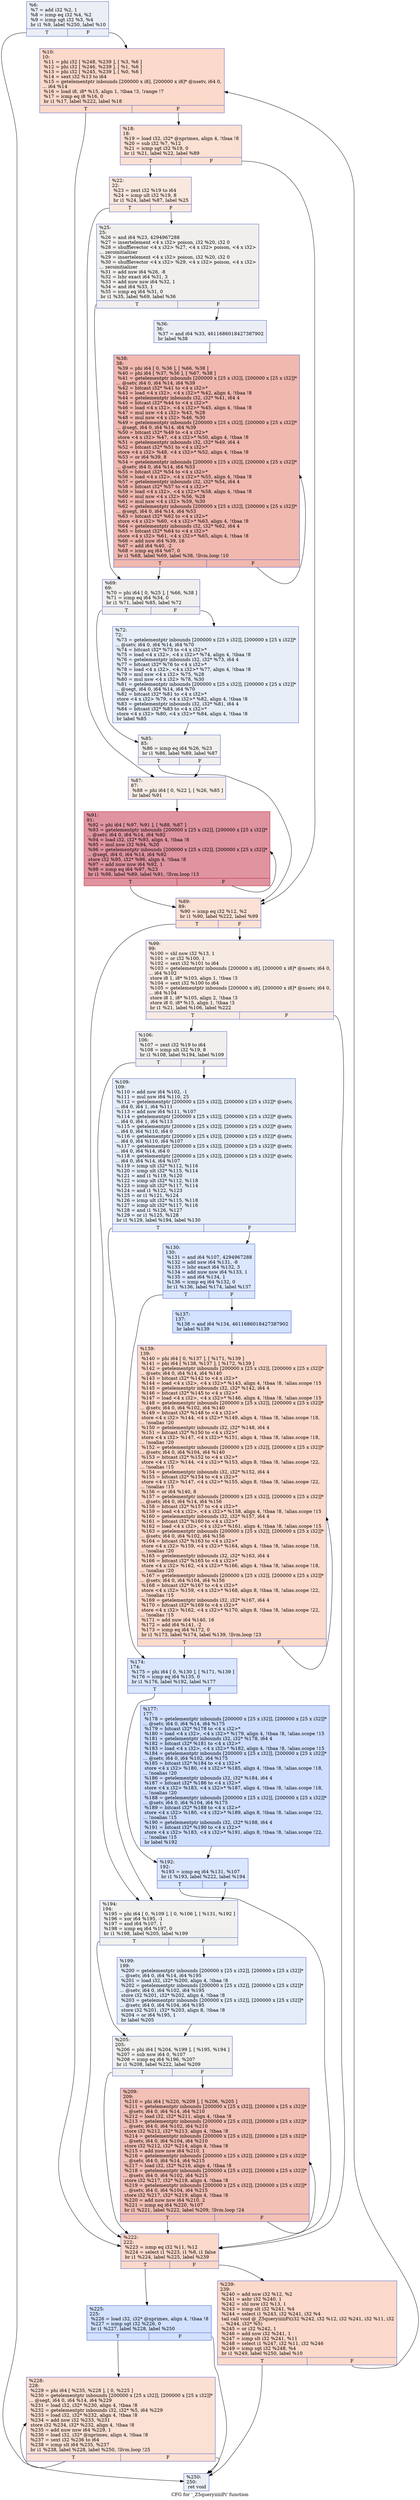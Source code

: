 digraph "CFG for '_Z5queryiiiiiPi' function" {
	label="CFG for '_Z5queryiiiiiPi' function";

	Node0x55e00fbdc600 [shape=record,color="#3d50c3ff", style=filled, fillcolor="#d1dae970",label="{%6:\l  %7 = add i32 %2, 1\l  %8 = icmp eq i32 %4, %2\l  %9 = icmp sgt i32 %3, %4\l  br i1 %9, label %250, label %10\l|{<s0>T|<s1>F}}"];
	Node0x55e00fbdc600:s0 -> Node0x55e00fbdc080;
	Node0x55e00fbdc600:s1 -> Node0x55e00fbe2a70;
	Node0x55e00fbe2a70 [shape=record,color="#3d50c3ff", style=filled, fillcolor="#f7a88970",label="{%10:\l10:                                               \l  %11 = phi i32 [ %248, %239 ], [ %3, %6 ]\l  %12 = phi i32 [ %246, %239 ], [ %1, %6 ]\l  %13 = phi i32 [ %245, %239 ], [ %0, %6 ]\l  %14 = sext i32 %13 to i64\l  %15 = getelementptr inbounds [200000 x i8], [200000 x i8]* @nsetv, i64 0,\l... i64 %14\l  %16 = load i8, i8* %15, align 1, !tbaa !3, !range !7\l  %17 = icmp eq i8 %16, 0\l  br i1 %17, label %222, label %18\l|{<s0>T|<s1>F}}"];
	Node0x55e00fbe2a70:s0 -> Node0x55e00fbd8020;
	Node0x55e00fbe2a70:s1 -> Node0x55e00fbd80b0;
	Node0x55e00fbd80b0 [shape=record,color="#3d50c3ff", style=filled, fillcolor="#f7b99e70",label="{%18:\l18:                                               \l  %19 = load i32, i32* @nprimes, align 4, !tbaa !8\l  %20 = sub i32 %7, %12\l  %21 = icmp sgt i32 %19, 0\l  br i1 %21, label %22, label %89\l|{<s0>T|<s1>F}}"];
	Node0x55e00fbd80b0:s0 -> Node0x55e00fbd8380;
	Node0x55e00fbd80b0:s1 -> Node0x55e00fbd83d0;
	Node0x55e00fbd8380 [shape=record,color="#3d50c3ff", style=filled, fillcolor="#f2cab570",label="{%22:\l22:                                               \l  %23 = zext i32 %19 to i64\l  %24 = icmp ult i32 %19, 8\l  br i1 %24, label %87, label %25\l|{<s0>T|<s1>F}}"];
	Node0x55e00fbd8380:s0 -> Node0x55e00fbd6350;
	Node0x55e00fbd8380:s1 -> Node0x55e00fbd63a0;
	Node0x55e00fbd63a0 [shape=record,color="#3d50c3ff", style=filled, fillcolor="#e0dbd870",label="{%25:\l25:                                               \l  %26 = and i64 %23, 4294967288\l  %27 = insertelement \<4 x i32\> poison, i32 %20, i32 0\l  %28 = shufflevector \<4 x i32\> %27, \<4 x i32\> poison, \<4 x i32\>\l... zeroinitializer\l  %29 = insertelement \<4 x i32\> poison, i32 %20, i32 0\l  %30 = shufflevector \<4 x i32\> %29, \<4 x i32\> poison, \<4 x i32\>\l... zeroinitializer\l  %31 = add nsw i64 %26, -8\l  %32 = lshr exact i64 %31, 3\l  %33 = add nuw nsw i64 %32, 1\l  %34 = and i64 %33, 1\l  %35 = icmp eq i64 %31, 0\l  br i1 %35, label %69, label %36\l|{<s0>T|<s1>F}}"];
	Node0x55e00fbd63a0:s0 -> Node0x55e00fbd6b00;
	Node0x55e00fbd63a0:s1 -> Node0x55e00fbd6b50;
	Node0x55e00fbd6b50 [shape=record,color="#3d50c3ff", style=filled, fillcolor="#d1dae970",label="{%36:\l36:                                               \l  %37 = and i64 %33, 4611686018427387902\l  br label %38\l}"];
	Node0x55e00fbd6b50 -> Node0x55e00fbd6d20;
	Node0x55e00fbd6d20 [shape=record,color="#3d50c3ff", style=filled, fillcolor="#dc5d4a70",label="{%38:\l38:                                               \l  %39 = phi i64 [ 0, %36 ], [ %66, %38 ]\l  %40 = phi i64 [ %37, %36 ], [ %67, %38 ]\l  %41 = getelementptr inbounds [200000 x [25 x i32]], [200000 x [25 x i32]]*\l... @setv, i64 0, i64 %14, i64 %39\l  %42 = bitcast i32* %41 to \<4 x i32\>*\l  %43 = load \<4 x i32\>, \<4 x i32\>* %42, align 4, !tbaa !8\l  %44 = getelementptr inbounds i32, i32* %41, i64 4\l  %45 = bitcast i32* %44 to \<4 x i32\>*\l  %46 = load \<4 x i32\>, \<4 x i32\>* %45, align 4, !tbaa !8\l  %47 = mul nsw \<4 x i32\> %43, %28\l  %48 = mul nsw \<4 x i32\> %46, %30\l  %49 = getelementptr inbounds [200000 x [25 x i32]], [200000 x [25 x i32]]*\l... @segt, i64 0, i64 %14, i64 %39\l  %50 = bitcast i32* %49 to \<4 x i32\>*\l  store \<4 x i32\> %47, \<4 x i32\>* %50, align 4, !tbaa !8\l  %51 = getelementptr inbounds i32, i32* %49, i64 4\l  %52 = bitcast i32* %51 to \<4 x i32\>*\l  store \<4 x i32\> %48, \<4 x i32\>* %52, align 4, !tbaa !8\l  %53 = or i64 %39, 8\l  %54 = getelementptr inbounds [200000 x [25 x i32]], [200000 x [25 x i32]]*\l... @setv, i64 0, i64 %14, i64 %53\l  %55 = bitcast i32* %54 to \<4 x i32\>*\l  %56 = load \<4 x i32\>, \<4 x i32\>* %55, align 4, !tbaa !8\l  %57 = getelementptr inbounds i32, i32* %54, i64 4\l  %58 = bitcast i32* %57 to \<4 x i32\>*\l  %59 = load \<4 x i32\>, \<4 x i32\>* %58, align 4, !tbaa !8\l  %60 = mul nsw \<4 x i32\> %56, %28\l  %61 = mul nsw \<4 x i32\> %59, %30\l  %62 = getelementptr inbounds [200000 x [25 x i32]], [200000 x [25 x i32]]*\l... @segt, i64 0, i64 %14, i64 %53\l  %63 = bitcast i32* %62 to \<4 x i32\>*\l  store \<4 x i32\> %60, \<4 x i32\>* %63, align 4, !tbaa !8\l  %64 = getelementptr inbounds i32, i32* %62, i64 4\l  %65 = bitcast i32* %64 to \<4 x i32\>*\l  store \<4 x i32\> %61, \<4 x i32\>* %65, align 4, !tbaa !8\l  %66 = add nuw i64 %39, 16\l  %67 = add i64 %40, -2\l  %68 = icmp eq i64 %67, 0\l  br i1 %68, label %69, label %38, !llvm.loop !10\l|{<s0>T|<s1>F}}"];
	Node0x55e00fbd6d20:s0 -> Node0x55e00fbd6b00;
	Node0x55e00fbd6d20:s1 -> Node0x55e00fbd6d20;
	Node0x55e00fbd6b00 [shape=record,color="#3d50c3ff", style=filled, fillcolor="#e0dbd870",label="{%69:\l69:                                               \l  %70 = phi i64 [ 0, %25 ], [ %66, %38 ]\l  %71 = icmp eq i64 %34, 0\l  br i1 %71, label %85, label %72\l|{<s0>T|<s1>F}}"];
	Node0x55e00fbd6b00:s0 -> Node0x55e00fbe75f0;
	Node0x55e00fbd6b00:s1 -> Node0x55e00fbe7640;
	Node0x55e00fbe7640 [shape=record,color="#3d50c3ff", style=filled, fillcolor="#cbd8ee70",label="{%72:\l72:                                               \l  %73 = getelementptr inbounds [200000 x [25 x i32]], [200000 x [25 x i32]]*\l... @setv, i64 0, i64 %14, i64 %70\l  %74 = bitcast i32* %73 to \<4 x i32\>*\l  %75 = load \<4 x i32\>, \<4 x i32\>* %74, align 4, !tbaa !8\l  %76 = getelementptr inbounds i32, i32* %73, i64 4\l  %77 = bitcast i32* %76 to \<4 x i32\>*\l  %78 = load \<4 x i32\>, \<4 x i32\>* %77, align 4, !tbaa !8\l  %79 = mul nsw \<4 x i32\> %75, %28\l  %80 = mul nsw \<4 x i32\> %78, %30\l  %81 = getelementptr inbounds [200000 x [25 x i32]], [200000 x [25 x i32]]*\l... @segt, i64 0, i64 %14, i64 %70\l  %82 = bitcast i32* %81 to \<4 x i32\>*\l  store \<4 x i32\> %79, \<4 x i32\>* %82, align 4, !tbaa !8\l  %83 = getelementptr inbounds i32, i32* %81, i64 4\l  %84 = bitcast i32* %83 to \<4 x i32\>*\l  store \<4 x i32\> %80, \<4 x i32\>* %84, align 4, !tbaa !8\l  br label %85\l}"];
	Node0x55e00fbe7640 -> Node0x55e00fbe75f0;
	Node0x55e00fbe75f0 [shape=record,color="#3d50c3ff", style=filled, fillcolor="#e0dbd870",label="{%85:\l85:                                               \l  %86 = icmp eq i64 %26, %23\l  br i1 %86, label %89, label %87\l|{<s0>T|<s1>F}}"];
	Node0x55e00fbe75f0:s0 -> Node0x55e00fbd83d0;
	Node0x55e00fbe75f0:s1 -> Node0x55e00fbd6350;
	Node0x55e00fbd6350 [shape=record,color="#3d50c3ff", style=filled, fillcolor="#ecd3c570",label="{%87:\l87:                                               \l  %88 = phi i64 [ 0, %22 ], [ %26, %85 ]\l  br label %91\l}"];
	Node0x55e00fbd6350 -> Node0x55e00fbe81c0;
	Node0x55e00fbd83d0 [shape=record,color="#3d50c3ff", style=filled, fillcolor="#f7b99e70",label="{%89:\l89:                                               \l  %90 = icmp eq i32 %12, %2\l  br i1 %90, label %222, label %99\l|{<s0>T|<s1>F}}"];
	Node0x55e00fbd83d0:s0 -> Node0x55e00fbd8020;
	Node0x55e00fbd83d0:s1 -> Node0x55e00fbe8310;
	Node0x55e00fbe81c0 [shape=record,color="#b70d28ff", style=filled, fillcolor="#b70d2870",label="{%91:\l91:                                               \l  %92 = phi i64 [ %97, %91 ], [ %88, %87 ]\l  %93 = getelementptr inbounds [200000 x [25 x i32]], [200000 x [25 x i32]]*\l... @setv, i64 0, i64 %14, i64 %92\l  %94 = load i32, i32* %93, align 4, !tbaa !8\l  %95 = mul nsw i32 %94, %20\l  %96 = getelementptr inbounds [200000 x [25 x i32]], [200000 x [25 x i32]]*\l... @segt, i64 0, i64 %14, i64 %92\l  store i32 %95, i32* %96, align 4, !tbaa !8\l  %97 = add nuw nsw i64 %92, 1\l  %98 = icmp eq i64 %97, %23\l  br i1 %98, label %89, label %91, !llvm.loop !13\l|{<s0>T|<s1>F}}"];
	Node0x55e00fbe81c0:s0 -> Node0x55e00fbd83d0;
	Node0x55e00fbe81c0:s1 -> Node0x55e00fbe81c0;
	Node0x55e00fbe8310 [shape=record,color="#3d50c3ff", style=filled, fillcolor="#eed0c070",label="{%99:\l99:                                               \l  %100 = shl nsw i32 %13, 1\l  %101 = or i32 %100, 1\l  %102 = sext i32 %101 to i64\l  %103 = getelementptr inbounds [200000 x i8], [200000 x i8]* @nsetv, i64 0,\l... i64 %102\l  store i8 1, i8* %103, align 1, !tbaa !3\l  %104 = sext i32 %100 to i64\l  %105 = getelementptr inbounds [200000 x i8], [200000 x i8]* @nsetv, i64 0,\l... i64 %104\l  store i8 1, i8* %105, align 2, !tbaa !3\l  store i8 0, i8* %15, align 1, !tbaa !3\l  br i1 %21, label %106, label %222\l|{<s0>T|<s1>F}}"];
	Node0x55e00fbe8310:s0 -> Node0x55e00fbe6230;
	Node0x55e00fbe8310:s1 -> Node0x55e00fbd8020;
	Node0x55e00fbe6230 [shape=record,color="#3d50c3ff", style=filled, fillcolor="#e0dbd870",label="{%106:\l106:                                              \l  %107 = zext i32 %19 to i64\l  %108 = icmp ult i32 %19, 8\l  br i1 %108, label %194, label %109\l|{<s0>T|<s1>F}}"];
	Node0x55e00fbe6230:s0 -> Node0x55e00fbe6430;
	Node0x55e00fbe6230:s1 -> Node0x55e00fbe9e20;
	Node0x55e00fbe9e20 [shape=record,color="#3d50c3ff", style=filled, fillcolor="#cbd8ee70",label="{%109:\l109:                                              \l  %110 = add nsw i64 %102, -1\l  %111 = mul nsw i64 %110, 25\l  %112 = getelementptr [200000 x [25 x i32]], [200000 x [25 x i32]]* @setv,\l... i64 0, i64 1, i64 %111\l  %113 = add nsw i64 %111, %107\l  %114 = getelementptr [200000 x [25 x i32]], [200000 x [25 x i32]]* @setv,\l... i64 0, i64 1, i64 %113\l  %115 = getelementptr [200000 x [25 x i32]], [200000 x [25 x i32]]* @setv,\l... i64 0, i64 %110, i64 0\l  %116 = getelementptr [200000 x [25 x i32]], [200000 x [25 x i32]]* @setv,\l... i64 0, i64 %110, i64 %107\l  %117 = getelementptr [200000 x [25 x i32]], [200000 x [25 x i32]]* @setv,\l... i64 0, i64 %14, i64 0\l  %118 = getelementptr [200000 x [25 x i32]], [200000 x [25 x i32]]* @setv,\l... i64 0, i64 %14, i64 %107\l  %119 = icmp ult i32* %112, %116\l  %120 = icmp ult i32* %115, %114\l  %121 = and i1 %119, %120\l  %122 = icmp ult i32* %112, %118\l  %123 = icmp ult i32* %117, %114\l  %124 = and i1 %122, %123\l  %125 = or i1 %121, %124\l  %126 = icmp ult i32* %115, %118\l  %127 = icmp ult i32* %117, %116\l  %128 = and i1 %126, %127\l  %129 = or i1 %125, %128\l  br i1 %129, label %194, label %130\l|{<s0>T|<s1>F}}"];
	Node0x55e00fbe9e20:s0 -> Node0x55e00fbe6430;
	Node0x55e00fbe9e20:s1 -> Node0x55e00fbeb450;
	Node0x55e00fbeb450 [shape=record,color="#3d50c3ff", style=filled, fillcolor="#aec9fc70",label="{%130:\l130:                                              \l  %131 = and i64 %107, 4294967288\l  %132 = add nsw i64 %131, -8\l  %133 = lshr exact i64 %132, 3\l  %134 = add nuw nsw i64 %133, 1\l  %135 = and i64 %134, 1\l  %136 = icmp eq i64 %132, 0\l  br i1 %136, label %174, label %137\l|{<s0>T|<s1>F}}"];
	Node0x55e00fbeb450:s0 -> Node0x55e00fbeb8b0;
	Node0x55e00fbeb450:s1 -> Node0x55e00fbeb900;
	Node0x55e00fbeb900 [shape=record,color="#3d50c3ff", style=filled, fillcolor="#9abbff70",label="{%137:\l137:                                              \l  %138 = and i64 %134, 4611686018427387902\l  br label %139\l}"];
	Node0x55e00fbeb900 -> Node0x55e00fbebab0;
	Node0x55e00fbebab0 [shape=record,color="#3d50c3ff", style=filled, fillcolor="#f7a88970",label="{%139:\l139:                                              \l  %140 = phi i64 [ 0, %137 ], [ %171, %139 ]\l  %141 = phi i64 [ %138, %137 ], [ %172, %139 ]\l  %142 = getelementptr inbounds [200000 x [25 x i32]], [200000 x [25 x i32]]*\l... @setv, i64 0, i64 %14, i64 %140\l  %143 = bitcast i32* %142 to \<4 x i32\>*\l  %144 = load \<4 x i32\>, \<4 x i32\>* %143, align 4, !tbaa !8, !alias.scope !15\l  %145 = getelementptr inbounds i32, i32* %142, i64 4\l  %146 = bitcast i32* %145 to \<4 x i32\>*\l  %147 = load \<4 x i32\>, \<4 x i32\>* %146, align 4, !tbaa !8, !alias.scope !15\l  %148 = getelementptr inbounds [200000 x [25 x i32]], [200000 x [25 x i32]]*\l... @setv, i64 0, i64 %102, i64 %140\l  %149 = bitcast i32* %148 to \<4 x i32\>*\l  store \<4 x i32\> %144, \<4 x i32\>* %149, align 4, !tbaa !8, !alias.scope !18,\l... !noalias !20\l  %150 = getelementptr inbounds i32, i32* %148, i64 4\l  %151 = bitcast i32* %150 to \<4 x i32\>*\l  store \<4 x i32\> %147, \<4 x i32\>* %151, align 4, !tbaa !8, !alias.scope !18,\l... !noalias !20\l  %152 = getelementptr inbounds [200000 x [25 x i32]], [200000 x [25 x i32]]*\l... @setv, i64 0, i64 %104, i64 %140\l  %153 = bitcast i32* %152 to \<4 x i32\>*\l  store \<4 x i32\> %144, \<4 x i32\>* %153, align 8, !tbaa !8, !alias.scope !22,\l... !noalias !15\l  %154 = getelementptr inbounds i32, i32* %152, i64 4\l  %155 = bitcast i32* %154 to \<4 x i32\>*\l  store \<4 x i32\> %147, \<4 x i32\>* %155, align 8, !tbaa !8, !alias.scope !22,\l... !noalias !15\l  %156 = or i64 %140, 8\l  %157 = getelementptr inbounds [200000 x [25 x i32]], [200000 x [25 x i32]]*\l... @setv, i64 0, i64 %14, i64 %156\l  %158 = bitcast i32* %157 to \<4 x i32\>*\l  %159 = load \<4 x i32\>, \<4 x i32\>* %158, align 4, !tbaa !8, !alias.scope !15\l  %160 = getelementptr inbounds i32, i32* %157, i64 4\l  %161 = bitcast i32* %160 to \<4 x i32\>*\l  %162 = load \<4 x i32\>, \<4 x i32\>* %161, align 4, !tbaa !8, !alias.scope !15\l  %163 = getelementptr inbounds [200000 x [25 x i32]], [200000 x [25 x i32]]*\l... @setv, i64 0, i64 %102, i64 %156\l  %164 = bitcast i32* %163 to \<4 x i32\>*\l  store \<4 x i32\> %159, \<4 x i32\>* %164, align 4, !tbaa !8, !alias.scope !18,\l... !noalias !20\l  %165 = getelementptr inbounds i32, i32* %163, i64 4\l  %166 = bitcast i32* %165 to \<4 x i32\>*\l  store \<4 x i32\> %162, \<4 x i32\>* %166, align 4, !tbaa !8, !alias.scope !18,\l... !noalias !20\l  %167 = getelementptr inbounds [200000 x [25 x i32]], [200000 x [25 x i32]]*\l... @setv, i64 0, i64 %104, i64 %156\l  %168 = bitcast i32* %167 to \<4 x i32\>*\l  store \<4 x i32\> %159, \<4 x i32\>* %168, align 8, !tbaa !8, !alias.scope !22,\l... !noalias !15\l  %169 = getelementptr inbounds i32, i32* %167, i64 4\l  %170 = bitcast i32* %169 to \<4 x i32\>*\l  store \<4 x i32\> %162, \<4 x i32\>* %170, align 8, !tbaa !8, !alias.scope !22,\l... !noalias !15\l  %171 = add nuw i64 %140, 16\l  %172 = add i64 %141, -2\l  %173 = icmp eq i64 %172, 0\l  br i1 %173, label %174, label %139, !llvm.loop !23\l|{<s0>T|<s1>F}}"];
	Node0x55e00fbebab0:s0 -> Node0x55e00fbeb8b0;
	Node0x55e00fbebab0:s1 -> Node0x55e00fbebab0;
	Node0x55e00fbeb8b0 [shape=record,color="#3d50c3ff", style=filled, fillcolor="#aec9fc70",label="{%174:\l174:                                              \l  %175 = phi i64 [ 0, %130 ], [ %171, %139 ]\l  %176 = icmp eq i64 %135, 0\l  br i1 %176, label %192, label %177\l|{<s0>T|<s1>F}}"];
	Node0x55e00fbeb8b0:s0 -> Node0x55e00fbef630;
	Node0x55e00fbeb8b0:s1 -> Node0x55e00fbef680;
	Node0x55e00fbef680 [shape=record,color="#3d50c3ff", style=filled, fillcolor="#93b5fe70",label="{%177:\l177:                                              \l  %178 = getelementptr inbounds [200000 x [25 x i32]], [200000 x [25 x i32]]*\l... @setv, i64 0, i64 %14, i64 %175\l  %179 = bitcast i32* %178 to \<4 x i32\>*\l  %180 = load \<4 x i32\>, \<4 x i32\>* %179, align 4, !tbaa !8, !alias.scope !15\l  %181 = getelementptr inbounds i32, i32* %178, i64 4\l  %182 = bitcast i32* %181 to \<4 x i32\>*\l  %183 = load \<4 x i32\>, \<4 x i32\>* %182, align 4, !tbaa !8, !alias.scope !15\l  %184 = getelementptr inbounds [200000 x [25 x i32]], [200000 x [25 x i32]]*\l... @setv, i64 0, i64 %102, i64 %175\l  %185 = bitcast i32* %184 to \<4 x i32\>*\l  store \<4 x i32\> %180, \<4 x i32\>* %185, align 4, !tbaa !8, !alias.scope !18,\l... !noalias !20\l  %186 = getelementptr inbounds i32, i32* %184, i64 4\l  %187 = bitcast i32* %186 to \<4 x i32\>*\l  store \<4 x i32\> %183, \<4 x i32\>* %187, align 4, !tbaa !8, !alias.scope !18,\l... !noalias !20\l  %188 = getelementptr inbounds [200000 x [25 x i32]], [200000 x [25 x i32]]*\l... @setv, i64 0, i64 %104, i64 %175\l  %189 = bitcast i32* %188 to \<4 x i32\>*\l  store \<4 x i32\> %180, \<4 x i32\>* %189, align 8, !tbaa !8, !alias.scope !22,\l... !noalias !15\l  %190 = getelementptr inbounds i32, i32* %188, i64 4\l  %191 = bitcast i32* %190 to \<4 x i32\>*\l  store \<4 x i32\> %183, \<4 x i32\>* %191, align 8, !tbaa !8, !alias.scope !22,\l... !noalias !15\l  br label %192\l}"];
	Node0x55e00fbef680 -> Node0x55e00fbef630;
	Node0x55e00fbef630 [shape=record,color="#3d50c3ff", style=filled, fillcolor="#aec9fc70",label="{%192:\l192:                                              \l  %193 = icmp eq i64 %131, %107\l  br i1 %193, label %222, label %194\l|{<s0>T|<s1>F}}"];
	Node0x55e00fbef630:s0 -> Node0x55e00fbd8020;
	Node0x55e00fbef630:s1 -> Node0x55e00fbe6430;
	Node0x55e00fbe6430 [shape=record,color="#3d50c3ff", style=filled, fillcolor="#dedcdb70",label="{%194:\l194:                                              \l  %195 = phi i64 [ 0, %109 ], [ 0, %106 ], [ %131, %192 ]\l  %196 = xor i64 %195, -1\l  %197 = and i64 %107, 1\l  %198 = icmp eq i64 %197, 0\l  br i1 %198, label %205, label %199\l|{<s0>T|<s1>F}}"];
	Node0x55e00fbe6430:s0 -> Node0x55e00fbf0770;
	Node0x55e00fbe6430:s1 -> Node0x55e00fbf07c0;
	Node0x55e00fbf07c0 [shape=record,color="#3d50c3ff", style=filled, fillcolor="#c5d6f270",label="{%199:\l199:                                              \l  %200 = getelementptr inbounds [200000 x [25 x i32]], [200000 x [25 x i32]]*\l... @setv, i64 0, i64 %14, i64 %195\l  %201 = load i32, i32* %200, align 4, !tbaa !8\l  %202 = getelementptr inbounds [200000 x [25 x i32]], [200000 x [25 x i32]]*\l... @setv, i64 0, i64 %102, i64 %195\l  store i32 %201, i32* %202, align 4, !tbaa !8\l  %203 = getelementptr inbounds [200000 x [25 x i32]], [200000 x [25 x i32]]*\l... @setv, i64 0, i64 %104, i64 %195\l  store i32 %201, i32* %203, align 8, !tbaa !8\l  %204 = or i64 %195, 1\l  br label %205\l}"];
	Node0x55e00fbf07c0 -> Node0x55e00fbf0770;
	Node0x55e00fbf0770 [shape=record,color="#3d50c3ff", style=filled, fillcolor="#dedcdb70",label="{%205:\l205:                                              \l  %206 = phi i64 [ %204, %199 ], [ %195, %194 ]\l  %207 = sub nsw i64 0, %107\l  %208 = icmp eq i64 %196, %207\l  br i1 %208, label %222, label %209\l|{<s0>T|<s1>F}}"];
	Node0x55e00fbf0770:s0 -> Node0x55e00fbd8020;
	Node0x55e00fbf0770:s1 -> Node0x55e00fbf0fc0;
	Node0x55e00fbf0fc0 [shape=record,color="#3d50c3ff", style=filled, fillcolor="#e5705870",label="{%209:\l209:                                              \l  %210 = phi i64 [ %220, %209 ], [ %206, %205 ]\l  %211 = getelementptr inbounds [200000 x [25 x i32]], [200000 x [25 x i32]]*\l... @setv, i64 0, i64 %14, i64 %210\l  %212 = load i32, i32* %211, align 4, !tbaa !8\l  %213 = getelementptr inbounds [200000 x [25 x i32]], [200000 x [25 x i32]]*\l... @setv, i64 0, i64 %102, i64 %210\l  store i32 %212, i32* %213, align 4, !tbaa !8\l  %214 = getelementptr inbounds [200000 x [25 x i32]], [200000 x [25 x i32]]*\l... @setv, i64 0, i64 %104, i64 %210\l  store i32 %212, i32* %214, align 4, !tbaa !8\l  %215 = add nuw nsw i64 %210, 1\l  %216 = getelementptr inbounds [200000 x [25 x i32]], [200000 x [25 x i32]]*\l... @setv, i64 0, i64 %14, i64 %215\l  %217 = load i32, i32* %216, align 4, !tbaa !8\l  %218 = getelementptr inbounds [200000 x [25 x i32]], [200000 x [25 x i32]]*\l... @setv, i64 0, i64 %102, i64 %215\l  store i32 %217, i32* %218, align 4, !tbaa !8\l  %219 = getelementptr inbounds [200000 x [25 x i32]], [200000 x [25 x i32]]*\l... @setv, i64 0, i64 %104, i64 %215\l  store i32 %217, i32* %219, align 4, !tbaa !8\l  %220 = add nuw nsw i64 %210, 2\l  %221 = icmp eq i64 %220, %107\l  br i1 %221, label %222, label %209, !llvm.loop !24\l|{<s0>T|<s1>F}}"];
	Node0x55e00fbf0fc0:s0 -> Node0x55e00fbd8020;
	Node0x55e00fbf0fc0:s1 -> Node0x55e00fbf0fc0;
	Node0x55e00fbd8020 [shape=record,color="#3d50c3ff", style=filled, fillcolor="#f7a88970",label="{%222:\l222:                                              \l  %223 = icmp eq i32 %11, %12\l  %224 = select i1 %223, i1 %8, i1 false\l  br i1 %224, label %225, label %239\l|{<s0>T|<s1>F}}"];
	Node0x55e00fbd8020:s0 -> Node0x55e00fbf2630;
	Node0x55e00fbd8020:s1 -> Node0x55e00fbe2bb0;
	Node0x55e00fbf2630 [shape=record,color="#3d50c3ff", style=filled, fillcolor="#9abbff70",label="{%225:\l225:                                              \l  %226 = load i32, i32* @nprimes, align 4, !tbaa !8\l  %227 = icmp sgt i32 %226, 0\l  br i1 %227, label %228, label %250\l|{<s0>T|<s1>F}}"];
	Node0x55e00fbf2630:s0 -> Node0x55e00fbf2830;
	Node0x55e00fbf2630:s1 -> Node0x55e00fbdc080;
	Node0x55e00fbf2830 [shape=record,color="#3d50c3ff", style=filled, fillcolor="#f7b99e70",label="{%228:\l228:                                              \l  %229 = phi i64 [ %235, %228 ], [ 0, %225 ]\l  %230 = getelementptr inbounds [200000 x [25 x i32]], [200000 x [25 x i32]]*\l... @segt, i64 0, i64 %14, i64 %229\l  %231 = load i32, i32* %230, align 4, !tbaa !8\l  %232 = getelementptr inbounds i32, i32* %5, i64 %229\l  %233 = load i32, i32* %232, align 4, !tbaa !8\l  %234 = add nsw i32 %233, %231\l  store i32 %234, i32* %232, align 4, !tbaa !8\l  %235 = add nuw nsw i64 %229, 1\l  %236 = load i32, i32* @nprimes, align 4, !tbaa !8\l  %237 = sext i32 %236 to i64\l  %238 = icmp slt i64 %235, %237\l  br i1 %238, label %228, label %250, !llvm.loop !25\l|{<s0>T|<s1>F}}"];
	Node0x55e00fbf2830:s0 -> Node0x55e00fbf2830;
	Node0x55e00fbf2830:s1 -> Node0x55e00fbdc080;
	Node0x55e00fbe2bb0 [shape=record,color="#3d50c3ff", style=filled, fillcolor="#f7a88970",label="{%239:\l239:                                              \l  %240 = add nsw i32 %12, %2\l  %241 = ashr i32 %240, 1\l  %242 = shl nsw i32 %13, 1\l  %243 = icmp slt i32 %241, %4\l  %244 = select i1 %243, i32 %241, i32 %4\l  tail call void @_Z5queryiiiiiPi(i32 %242, i32 %12, i32 %241, i32 %11, i32\l... %244, i32* %5)\l  %245 = or i32 %242, 1\l  %246 = add nsw i32 %241, 1\l  %247 = icmp slt i32 %241, %11\l  %248 = select i1 %247, i32 %11, i32 %246\l  %249 = icmp sgt i32 %248, %4\l  br i1 %249, label %250, label %10\l|{<s0>T|<s1>F}}"];
	Node0x55e00fbe2bb0:s0 -> Node0x55e00fbdc080;
	Node0x55e00fbe2bb0:s1 -> Node0x55e00fbe2a70;
	Node0x55e00fbdc080 [shape=record,color="#3d50c3ff", style=filled, fillcolor="#d1dae970",label="{%250:\l250:                                              \l  ret void\l}"];
}
